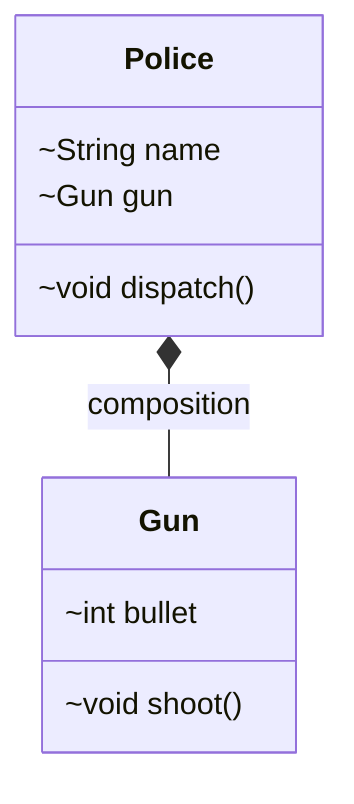 classDiagram 
    Police *-- Gun: composition
    class Police {
        ~String name
        ~Gun gun
        ~void dispatch()
    }
    class Gun {
        ~int bullet
        ~void shoot()
    }